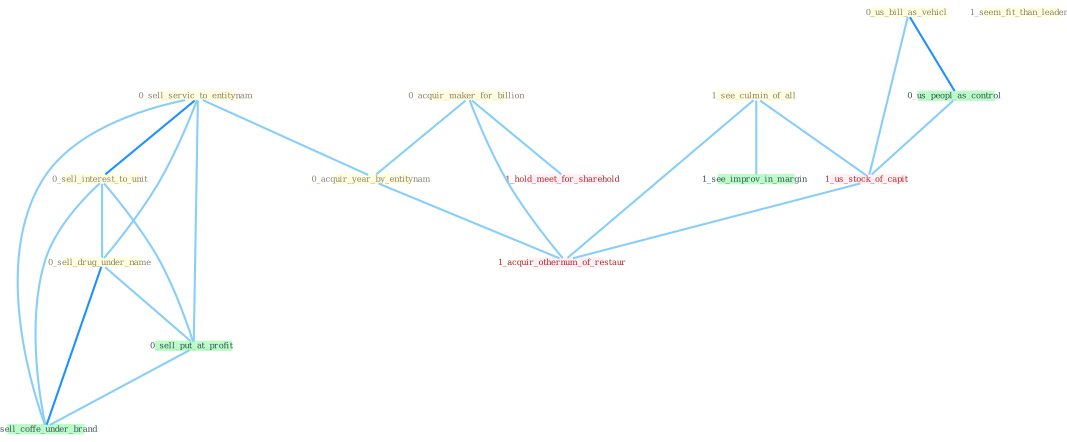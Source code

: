 Graph G{ 
    node
    [shape=polygon,style=filled,width=.5,height=.06,color="#BDFCC9",fixedsize=true,fontsize=4,
    fontcolor="#2f4f4f"];
    {node
    [color="#ffffe0", fontcolor="#8b7d6b"] "0_sell_servic_to_entitynam " "1_see_culmin_of_all " "0_acquir_maker_for_billion " "1_seem_fit_than_leader " "0_us_bill_as_vehicl " "0_sell_interest_to_unit " "0_sell_drug_under_name " "0_acquir_year_by_entitynam "}
{node [color="#fff0f5", fontcolor="#b22222"] "1_us_stock_of_capit " "1_hold_meet_for_sharehold " "1_acquir_othernum_of_restaur "}
edge [color="#B0E2FF"];

	"0_sell_servic_to_entitynam " -- "0_sell_interest_to_unit " [w="2", color="#1e90ff" , len=0.8];
	"0_sell_servic_to_entitynam " -- "0_sell_drug_under_name " [w="1", color="#87cefa" ];
	"0_sell_servic_to_entitynam " -- "0_acquir_year_by_entitynam " [w="1", color="#87cefa" ];
	"0_sell_servic_to_entitynam " -- "0_sell_put_at_profit " [w="1", color="#87cefa" ];
	"0_sell_servic_to_entitynam " -- "0_sell_coffe_under_brand " [w="1", color="#87cefa" ];
	"1_see_culmin_of_all " -- "1_us_stock_of_capit " [w="1", color="#87cefa" ];
	"1_see_culmin_of_all " -- "1_see_improv_in_margin " [w="1", color="#87cefa" ];
	"1_see_culmin_of_all " -- "1_acquir_othernum_of_restaur " [w="1", color="#87cefa" ];
	"0_acquir_maker_for_billion " -- "0_acquir_year_by_entitynam " [w="1", color="#87cefa" ];
	"0_acquir_maker_for_billion " -- "1_hold_meet_for_sharehold " [w="1", color="#87cefa" ];
	"0_acquir_maker_for_billion " -- "1_acquir_othernum_of_restaur " [w="1", color="#87cefa" ];
	"0_us_bill_as_vehicl " -- "0_us_peopl_as_control " [w="2", color="#1e90ff" , len=0.8];
	"0_us_bill_as_vehicl " -- "1_us_stock_of_capit " [w="1", color="#87cefa" ];
	"0_sell_interest_to_unit " -- "0_sell_drug_under_name " [w="1", color="#87cefa" ];
	"0_sell_interest_to_unit " -- "0_sell_put_at_profit " [w="1", color="#87cefa" ];
	"0_sell_interest_to_unit " -- "0_sell_coffe_under_brand " [w="1", color="#87cefa" ];
	"0_sell_drug_under_name " -- "0_sell_put_at_profit " [w="1", color="#87cefa" ];
	"0_sell_drug_under_name " -- "0_sell_coffe_under_brand " [w="2", color="#1e90ff" , len=0.8];
	"0_acquir_year_by_entitynam " -- "1_acquir_othernum_of_restaur " [w="1", color="#87cefa" ];
	"0_us_peopl_as_control " -- "1_us_stock_of_capit " [w="1", color="#87cefa" ];
	"0_sell_put_at_profit " -- "0_sell_coffe_under_brand " [w="1", color="#87cefa" ];
	"1_us_stock_of_capit " -- "1_acquir_othernum_of_restaur " [w="1", color="#87cefa" ];
}